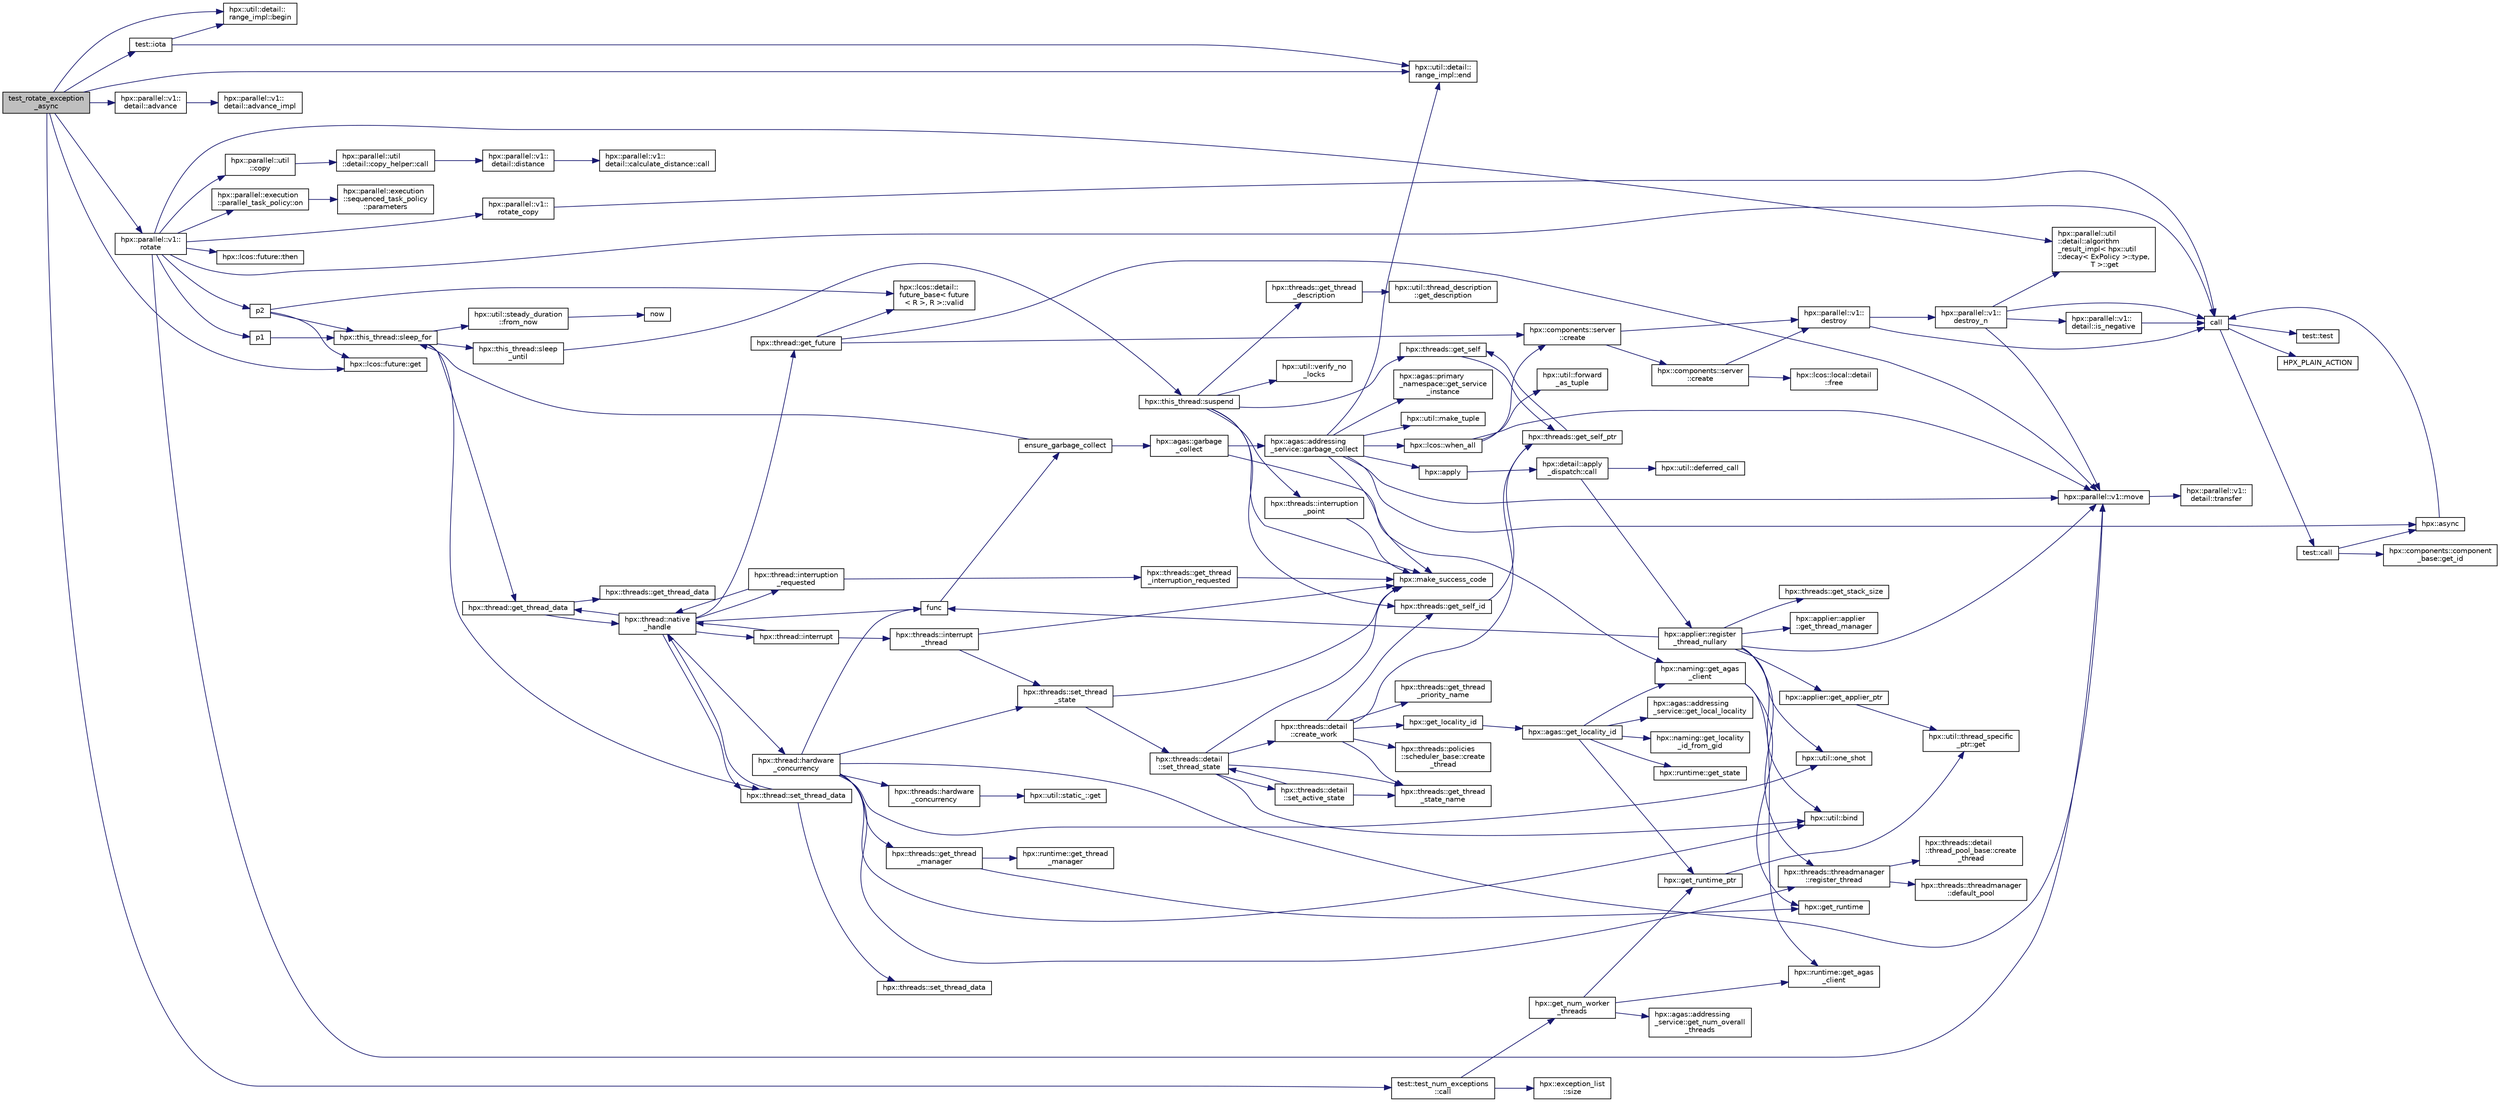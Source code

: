 digraph "test_rotate_exception_async"
{
  edge [fontname="Helvetica",fontsize="10",labelfontname="Helvetica",labelfontsize="10"];
  node [fontname="Helvetica",fontsize="10",shape=record];
  rankdir="LR";
  Node945 [label="test_rotate_exception\l_async",height=0.2,width=0.4,color="black", fillcolor="grey75", style="filled", fontcolor="black"];
  Node945 -> Node946 [color="midnightblue",fontsize="10",style="solid",fontname="Helvetica"];
  Node946 [label="test::iota",height=0.2,width=0.4,color="black", fillcolor="white", style="filled",URL="$df/d04/namespacetest.html#abdbbc37e6fb67287495e853a554c493a"];
  Node946 -> Node947 [color="midnightblue",fontsize="10",style="solid",fontname="Helvetica"];
  Node947 [label="hpx::util::detail::\lrange_impl::begin",height=0.2,width=0.4,color="black", fillcolor="white", style="filled",URL="$d4/d4a/namespacehpx_1_1util_1_1detail_1_1range__impl.html#a31e165df2b865cdd961f35ce938db41a"];
  Node946 -> Node948 [color="midnightblue",fontsize="10",style="solid",fontname="Helvetica"];
  Node948 [label="hpx::util::detail::\lrange_impl::end",height=0.2,width=0.4,color="black", fillcolor="white", style="filled",URL="$d4/d4a/namespacehpx_1_1util_1_1detail_1_1range__impl.html#afb2ea48b0902f52ee4d8b764807b4316"];
  Node945 -> Node947 [color="midnightblue",fontsize="10",style="solid",fontname="Helvetica"];
  Node945 -> Node948 [color="midnightblue",fontsize="10",style="solid",fontname="Helvetica"];
  Node945 -> Node949 [color="midnightblue",fontsize="10",style="solid",fontname="Helvetica"];
  Node949 [label="hpx::parallel::v1::\ldetail::advance",height=0.2,width=0.4,color="black", fillcolor="white", style="filled",URL="$d2/ddd/namespacehpx_1_1parallel_1_1v1_1_1detail.html#ad9fca7bce7b3e3c32302967ffc1fb4a4"];
  Node949 -> Node950 [color="midnightblue",fontsize="10",style="solid",fontname="Helvetica"];
  Node950 [label="hpx::parallel::v1::\ldetail::advance_impl",height=0.2,width=0.4,color="black", fillcolor="white", style="filled",URL="$d2/ddd/namespacehpx_1_1parallel_1_1v1_1_1detail.html#ad4fa62ca115927187e4063b65ee5f317"];
  Node945 -> Node951 [color="midnightblue",fontsize="10",style="solid",fontname="Helvetica"];
  Node951 [label="hpx::parallel::v1::\lrotate",height=0.2,width=0.4,color="black", fillcolor="white", style="filled",URL="$db/db9/namespacehpx_1_1parallel_1_1v1.html#a1186b3f6aa7198ada6c81f987e08f85b"];
  Node951 -> Node952 [color="midnightblue",fontsize="10",style="solid",fontname="Helvetica"];
  Node952 [label="call",height=0.2,width=0.4,color="black", fillcolor="white", style="filled",URL="$d2/d67/promise__1620_8cpp.html#a58357f0b82bc761e1d0b9091ed563a70"];
  Node952 -> Node953 [color="midnightblue",fontsize="10",style="solid",fontname="Helvetica"];
  Node953 [label="test::test",height=0.2,width=0.4,color="black", fillcolor="white", style="filled",URL="$d8/d89/structtest.html#ab42d5ece712d716b04cb3f686f297a26"];
  Node952 -> Node954 [color="midnightblue",fontsize="10",style="solid",fontname="Helvetica"];
  Node954 [label="HPX_PLAIN_ACTION",height=0.2,width=0.4,color="black", fillcolor="white", style="filled",URL="$d2/d67/promise__1620_8cpp.html#ab96aab827a4b1fcaf66cfe0ba83fef23"];
  Node952 -> Node955 [color="midnightblue",fontsize="10",style="solid",fontname="Helvetica"];
  Node955 [label="test::call",height=0.2,width=0.4,color="black", fillcolor="white", style="filled",URL="$d8/d89/structtest.html#aeb29e7ed6518b9426ccf1344c52620ae"];
  Node955 -> Node956 [color="midnightblue",fontsize="10",style="solid",fontname="Helvetica"];
  Node956 [label="hpx::async",height=0.2,width=0.4,color="black", fillcolor="white", style="filled",URL="$d8/d83/namespacehpx.html#acb7d8e37b73b823956ce144f9a57eaa4"];
  Node956 -> Node952 [color="midnightblue",fontsize="10",style="solid",fontname="Helvetica"];
  Node955 -> Node957 [color="midnightblue",fontsize="10",style="solid",fontname="Helvetica"];
  Node957 [label="hpx::components::component\l_base::get_id",height=0.2,width=0.4,color="black", fillcolor="white", style="filled",URL="$d2/de6/classhpx_1_1components_1_1component__base.html#a4c8fd93514039bdf01c48d66d82b19cd"];
  Node951 -> Node958 [color="midnightblue",fontsize="10",style="solid",fontname="Helvetica"];
  Node958 [label="p1",height=0.2,width=0.4,color="black", fillcolor="white", style="filled",URL="$df/da5/future__then_8cpp.html#a8978a24b044bacf963e33824a4c1ac98"];
  Node958 -> Node959 [color="midnightblue",fontsize="10",style="solid",fontname="Helvetica"];
  Node959 [label="hpx::this_thread::sleep_for",height=0.2,width=0.4,color="black", fillcolor="white", style="filled",URL="$d9/d52/namespacehpx_1_1this__thread.html#afc042a5a5fa52eef2d1d177a343435cf"];
  Node959 -> Node960 [color="midnightblue",fontsize="10",style="solid",fontname="Helvetica"];
  Node960 [label="hpx::this_thread::sleep\l_until",height=0.2,width=0.4,color="black", fillcolor="white", style="filled",URL="$d9/d52/namespacehpx_1_1this__thread.html#ae12a853980115b23ff0ab8ca06622658"];
  Node960 -> Node961 [color="midnightblue",fontsize="10",style="solid",fontname="Helvetica"];
  Node961 [label="hpx::this_thread::suspend",height=0.2,width=0.4,color="black", fillcolor="white", style="filled",URL="$d9/d52/namespacehpx_1_1this__thread.html#aca220026fb3014c0881d129fe31c0073"];
  Node961 -> Node962 [color="midnightblue",fontsize="10",style="solid",fontname="Helvetica"];
  Node962 [label="hpx::threads::get_self",height=0.2,width=0.4,color="black", fillcolor="white", style="filled",URL="$d7/d28/namespacehpx_1_1threads.html#a07daf4d6d29233f20d66d41ab7b5b8e8"];
  Node962 -> Node963 [color="midnightblue",fontsize="10",style="solid",fontname="Helvetica"];
  Node963 [label="hpx::threads::get_self_ptr",height=0.2,width=0.4,color="black", fillcolor="white", style="filled",URL="$d7/d28/namespacehpx_1_1threads.html#a22877ae347ad884cde3a51397dad6c53"];
  Node963 -> Node962 [color="midnightblue",fontsize="10",style="solid",fontname="Helvetica"];
  Node961 -> Node964 [color="midnightblue",fontsize="10",style="solid",fontname="Helvetica"];
  Node964 [label="hpx::threads::get_self_id",height=0.2,width=0.4,color="black", fillcolor="white", style="filled",URL="$d7/d28/namespacehpx_1_1threads.html#afafe0f900b9fac3d4ed3c747625c1cfe"];
  Node964 -> Node963 [color="midnightblue",fontsize="10",style="solid",fontname="Helvetica"];
  Node961 -> Node965 [color="midnightblue",fontsize="10",style="solid",fontname="Helvetica"];
  Node965 [label="hpx::threads::interruption\l_point",height=0.2,width=0.4,color="black", fillcolor="white", style="filled",URL="$d7/d28/namespacehpx_1_1threads.html#ada6ec56a12b050707311d8c628089059"];
  Node965 -> Node966 [color="midnightblue",fontsize="10",style="solid",fontname="Helvetica"];
  Node966 [label="hpx::make_success_code",height=0.2,width=0.4,color="black", fillcolor="white", style="filled",URL="$d8/d83/namespacehpx.html#a0e8512a8f49e2a6c8185061181419d8f",tooltip="Returns error_code(hpx::success, \"success\", mode). "];
  Node961 -> Node967 [color="midnightblue",fontsize="10",style="solid",fontname="Helvetica"];
  Node967 [label="hpx::util::verify_no\l_locks",height=0.2,width=0.4,color="black", fillcolor="white", style="filled",URL="$df/dad/namespacehpx_1_1util.html#ae0e1837ee6f09b79b26c2e788d2e9fc9"];
  Node961 -> Node968 [color="midnightblue",fontsize="10",style="solid",fontname="Helvetica"];
  Node968 [label="hpx::threads::get_thread\l_description",height=0.2,width=0.4,color="black", fillcolor="white", style="filled",URL="$d7/d28/namespacehpx_1_1threads.html#a42fc18a7a680f4e8bc633a4b4c956701"];
  Node968 -> Node969 [color="midnightblue",fontsize="10",style="solid",fontname="Helvetica"];
  Node969 [label="hpx::util::thread_description\l::get_description",height=0.2,width=0.4,color="black", fillcolor="white", style="filled",URL="$df/d9e/structhpx_1_1util_1_1thread__description.html#a8c834e14eca6eb228188022577f9f952"];
  Node961 -> Node966 [color="midnightblue",fontsize="10",style="solid",fontname="Helvetica"];
  Node959 -> Node970 [color="midnightblue",fontsize="10",style="solid",fontname="Helvetica"];
  Node970 [label="hpx::util::steady_duration\l::from_now",height=0.2,width=0.4,color="black", fillcolor="white", style="filled",URL="$d9/d4f/classhpx_1_1util_1_1steady__duration.html#a0132206d767cd0f7395507b40111a153"];
  Node970 -> Node971 [color="midnightblue",fontsize="10",style="solid",fontname="Helvetica"];
  Node971 [label="now",height=0.2,width=0.4,color="black", fillcolor="white", style="filled",URL="$de/db3/1d__stencil__1__omp_8cpp.html#a89e9667753dccfac455bd37a7a3a7b16"];
  Node959 -> Node972 [color="midnightblue",fontsize="10",style="solid",fontname="Helvetica"];
  Node972 [label="hpx::thread::get_thread_data",height=0.2,width=0.4,color="black", fillcolor="white", style="filled",URL="$de/d9b/classhpx_1_1thread.html#a4535ef82cec3b953d2c941d20e3e3904"];
  Node972 -> Node973 [color="midnightblue",fontsize="10",style="solid",fontname="Helvetica"];
  Node973 [label="hpx::threads::get_thread_data",height=0.2,width=0.4,color="black", fillcolor="white", style="filled",URL="$d7/d28/namespacehpx_1_1threads.html#a8737931ff6303807225f735b2b384ae4"];
  Node972 -> Node974 [color="midnightblue",fontsize="10",style="solid",fontname="Helvetica"];
  Node974 [label="hpx::thread::native\l_handle",height=0.2,width=0.4,color="black", fillcolor="white", style="filled",URL="$de/d9b/classhpx_1_1thread.html#acf48190d264ab64c1c4ec99d0b421b5a"];
  Node974 -> Node975 [color="midnightblue",fontsize="10",style="solid",fontname="Helvetica"];
  Node975 [label="hpx::thread::hardware\l_concurrency",height=0.2,width=0.4,color="black", fillcolor="white", style="filled",URL="$de/d9b/classhpx_1_1thread.html#a8e4fff210e02485ba493bc3a2a956c03"];
  Node975 -> Node976 [color="midnightblue",fontsize="10",style="solid",fontname="Helvetica"];
  Node976 [label="hpx::threads::hardware\l_concurrency",height=0.2,width=0.4,color="black", fillcolor="white", style="filled",URL="$d7/d28/namespacehpx_1_1threads.html#aa8752a235478d2ad7b5ac467b63ab527"];
  Node976 -> Node977 [color="midnightblue",fontsize="10",style="solid",fontname="Helvetica"];
  Node977 [label="hpx::util::static_::get",height=0.2,width=0.4,color="black", fillcolor="white", style="filled",URL="$d3/dbb/structhpx_1_1util_1_1static__.html#a2967c633948a3bf17a3b5405ef5a8318"];
  Node975 -> Node978 [color="midnightblue",fontsize="10",style="solid",fontname="Helvetica"];
  Node978 [label="func",height=0.2,width=0.4,color="black", fillcolor="white", style="filled",URL="$d8/dfd/id__type__ref__counting__1032_8cpp.html#ab811b86ea5107ffb3351fcaa29d2c652"];
  Node978 -> Node979 [color="midnightblue",fontsize="10",style="solid",fontname="Helvetica"];
  Node979 [label="ensure_garbage_collect",height=0.2,width=0.4,color="black", fillcolor="white", style="filled",URL="$d8/dfd/id__type__ref__counting__1032_8cpp.html#a5264b94bf7c262ac0e521fb290d476d5"];
  Node979 -> Node959 [color="midnightblue",fontsize="10",style="solid",fontname="Helvetica"];
  Node979 -> Node980 [color="midnightblue",fontsize="10",style="solid",fontname="Helvetica"];
  Node980 [label="hpx::agas::garbage\l_collect",height=0.2,width=0.4,color="black", fillcolor="white", style="filled",URL="$dc/d54/namespacehpx_1_1agas.html#a951337adc4f9bd6df00a50737468e911"];
  Node980 -> Node981 [color="midnightblue",fontsize="10",style="solid",fontname="Helvetica"];
  Node981 [label="hpx::naming::get_agas\l_client",height=0.2,width=0.4,color="black", fillcolor="white", style="filled",URL="$d4/dc9/namespacehpx_1_1naming.html#a0408fffd5d34b620712a801b0ae3b032"];
  Node981 -> Node982 [color="midnightblue",fontsize="10",style="solid",fontname="Helvetica"];
  Node982 [label="hpx::get_runtime",height=0.2,width=0.4,color="black", fillcolor="white", style="filled",URL="$d8/d83/namespacehpx.html#aef902cc6c7dd3b9fbadf34d1e850a070"];
  Node981 -> Node983 [color="midnightblue",fontsize="10",style="solid",fontname="Helvetica"];
  Node983 [label="hpx::runtime::get_agas\l_client",height=0.2,width=0.4,color="black", fillcolor="white", style="filled",URL="$d0/d7b/classhpx_1_1runtime.html#aeb5dddd30d6b9861669af8ad44d1a96a"];
  Node980 -> Node984 [color="midnightblue",fontsize="10",style="solid",fontname="Helvetica"];
  Node984 [label="hpx::agas::addressing\l_service::garbage_collect",height=0.2,width=0.4,color="black", fillcolor="white", style="filled",URL="$db/d58/structhpx_1_1agas_1_1addressing__service.html#a87dcae0eacf6e62d5103ebf516d86f63"];
  Node984 -> Node966 [color="midnightblue",fontsize="10",style="solid",fontname="Helvetica"];
  Node984 -> Node985 [color="midnightblue",fontsize="10",style="solid",fontname="Helvetica"];
  Node985 [label="hpx::agas::primary\l_namespace::get_service\l_instance",height=0.2,width=0.4,color="black", fillcolor="white", style="filled",URL="$d1/d43/structhpx_1_1agas_1_1primary__namespace.html#a7630ff0f30ff8c23b13b4672c5350e2e"];
  Node984 -> Node986 [color="midnightblue",fontsize="10",style="solid",fontname="Helvetica"];
  Node986 [label="hpx::util::make_tuple",height=0.2,width=0.4,color="black", fillcolor="white", style="filled",URL="$df/dad/namespacehpx_1_1util.html#a06fa74211a987d208e013f400a9f5328"];
  Node984 -> Node948 [color="midnightblue",fontsize="10",style="solid",fontname="Helvetica"];
  Node984 -> Node987 [color="midnightblue",fontsize="10",style="solid",fontname="Helvetica"];
  Node987 [label="hpx::apply",height=0.2,width=0.4,color="black", fillcolor="white", style="filled",URL="$d8/d83/namespacehpx.html#aa87762f0db0731d385f3fdfdb25d59fc"];
  Node987 -> Node988 [color="midnightblue",fontsize="10",style="solid",fontname="Helvetica"];
  Node988 [label="hpx::detail::apply\l_dispatch::call",height=0.2,width=0.4,color="black", fillcolor="white", style="filled",URL="$db/de8/structhpx_1_1detail_1_1apply__dispatch.html#a0755fab16d281e74bcff0f8045be9459"];
  Node988 -> Node989 [color="midnightblue",fontsize="10",style="solid",fontname="Helvetica"];
  Node989 [label="hpx::applier::register\l_thread_nullary",height=0.2,width=0.4,color="black", fillcolor="white", style="filled",URL="$d8/dcb/namespacehpx_1_1applier.html#a401cd1145927e58d74d1eb52aaccd936"];
  Node989 -> Node990 [color="midnightblue",fontsize="10",style="solid",fontname="Helvetica"];
  Node990 [label="hpx::applier::get_applier_ptr",height=0.2,width=0.4,color="black", fillcolor="white", style="filled",URL="$d8/dcb/namespacehpx_1_1applier.html#a617483cf2b77ad3a0aa428ade7b35299"];
  Node990 -> Node991 [color="midnightblue",fontsize="10",style="solid",fontname="Helvetica"];
  Node991 [label="hpx::util::thread_specific\l_ptr::get",height=0.2,width=0.4,color="black", fillcolor="white", style="filled",URL="$d4/d4c/structhpx_1_1util_1_1thread__specific__ptr.html#a3b27d8520710478aa41d1f74206bdba9"];
  Node989 -> Node978 [color="midnightblue",fontsize="10",style="solid",fontname="Helvetica"];
  Node989 -> Node992 [color="midnightblue",fontsize="10",style="solid",fontname="Helvetica"];
  Node992 [label="hpx::util::bind",height=0.2,width=0.4,color="black", fillcolor="white", style="filled",URL="$df/dad/namespacehpx_1_1util.html#ad844caedf82a0173d6909d910c3e48c6"];
  Node989 -> Node993 [color="midnightblue",fontsize="10",style="solid",fontname="Helvetica"];
  Node993 [label="hpx::util::one_shot",height=0.2,width=0.4,color="black", fillcolor="white", style="filled",URL="$df/dad/namespacehpx_1_1util.html#a273e61be42a72415291e0ec0a4f28c7a"];
  Node989 -> Node994 [color="midnightblue",fontsize="10",style="solid",fontname="Helvetica"];
  Node994 [label="hpx::parallel::v1::move",height=0.2,width=0.4,color="black", fillcolor="white", style="filled",URL="$db/db9/namespacehpx_1_1parallel_1_1v1.html#aa7c4ede081ce786c9d1eb1adff495cfc"];
  Node994 -> Node995 [color="midnightblue",fontsize="10",style="solid",fontname="Helvetica"];
  Node995 [label="hpx::parallel::v1::\ldetail::transfer",height=0.2,width=0.4,color="black", fillcolor="white", style="filled",URL="$d2/ddd/namespacehpx_1_1parallel_1_1v1_1_1detail.html#ab1b56a05e1885ca7cc7ffa1804dd2f3c"];
  Node989 -> Node996 [color="midnightblue",fontsize="10",style="solid",fontname="Helvetica"];
  Node996 [label="hpx::threads::get_stack_size",height=0.2,width=0.4,color="black", fillcolor="white", style="filled",URL="$d7/d28/namespacehpx_1_1threads.html#af597241b3c2785150be206737ca04aa6",tooltip="The get_stack_size function is part of the thread related API. It. "];
  Node989 -> Node997 [color="midnightblue",fontsize="10",style="solid",fontname="Helvetica"];
  Node997 [label="hpx::applier::applier\l::get_thread_manager",height=0.2,width=0.4,color="black", fillcolor="white", style="filled",URL="$da/dcb/classhpx_1_1applier_1_1applier.html#acc36d583973701e573be39da97bba866",tooltip="Access the thread-manager instance associated with this applier. "];
  Node989 -> Node998 [color="midnightblue",fontsize="10",style="solid",fontname="Helvetica"];
  Node998 [label="hpx::threads::threadmanager\l::register_thread",height=0.2,width=0.4,color="black", fillcolor="white", style="filled",URL="$d5/daa/classhpx_1_1threads_1_1threadmanager.html#a7f79c7578e08a60ca45eb276ce8133d8"];
  Node998 -> Node999 [color="midnightblue",fontsize="10",style="solid",fontname="Helvetica"];
  Node999 [label="hpx::threads::threadmanager\l::default_pool",height=0.2,width=0.4,color="black", fillcolor="white", style="filled",URL="$d5/daa/classhpx_1_1threads_1_1threadmanager.html#a851f067d03b5dd1c5e6a9a6a841e05df"];
  Node998 -> Node1000 [color="midnightblue",fontsize="10",style="solid",fontname="Helvetica"];
  Node1000 [label="hpx::threads::detail\l::thread_pool_base::create\l_thread",height=0.2,width=0.4,color="black", fillcolor="white", style="filled",URL="$de/dae/classhpx_1_1threads_1_1detail_1_1thread__pool__base.html#ad35d3779eef6f4528e62a26d71b34b34"];
  Node988 -> Node1001 [color="midnightblue",fontsize="10",style="solid",fontname="Helvetica"];
  Node1001 [label="hpx::util::deferred_call",height=0.2,width=0.4,color="black", fillcolor="white", style="filled",URL="$df/dad/namespacehpx_1_1util.html#acdded623c658a7a3436f7e76bc9d881c"];
  Node984 -> Node994 [color="midnightblue",fontsize="10",style="solid",fontname="Helvetica"];
  Node984 -> Node956 [color="midnightblue",fontsize="10",style="solid",fontname="Helvetica"];
  Node984 -> Node1002 [color="midnightblue",fontsize="10",style="solid",fontname="Helvetica"];
  Node1002 [label="hpx::lcos::when_all",height=0.2,width=0.4,color="black", fillcolor="white", style="filled",URL="$d2/dc9/namespacehpx_1_1lcos.html#a1a6fb024d8690923fb185d5aee204d54"];
  Node1002 -> Node1003 [color="midnightblue",fontsize="10",style="solid",fontname="Helvetica"];
  Node1003 [label="hpx::util::forward\l_as_tuple",height=0.2,width=0.4,color="black", fillcolor="white", style="filled",URL="$df/dad/namespacehpx_1_1util.html#ab7c31e3f24c3302a4f67b6735a6fa597"];
  Node1002 -> Node994 [color="midnightblue",fontsize="10",style="solid",fontname="Helvetica"];
  Node1002 -> Node1004 [color="midnightblue",fontsize="10",style="solid",fontname="Helvetica"];
  Node1004 [label="hpx::components::server\l::create",height=0.2,width=0.4,color="black", fillcolor="white", style="filled",URL="$d2/da2/namespacehpx_1_1components_1_1server.html#ac776c89f3d68ceb910e8cee9fa937ab4",tooltip="Create arrays of components using their default constructor. "];
  Node1004 -> Node1005 [color="midnightblue",fontsize="10",style="solid",fontname="Helvetica"];
  Node1005 [label="hpx::components::server\l::create",height=0.2,width=0.4,color="black", fillcolor="white", style="filled",URL="$d2/da2/namespacehpx_1_1components_1_1server.html#a77d26de181c97b444565e230577981bd"];
  Node1005 -> Node1006 [color="midnightblue",fontsize="10",style="solid",fontname="Helvetica"];
  Node1006 [label="hpx::lcos::local::detail\l::free",height=0.2,width=0.4,color="black", fillcolor="white", style="filled",URL="$d4/dcb/namespacehpx_1_1lcos_1_1local_1_1detail.html#a55a940f019734e9bb045dc123cd80e48"];
  Node1005 -> Node1007 [color="midnightblue",fontsize="10",style="solid",fontname="Helvetica"];
  Node1007 [label="hpx::parallel::v1::\ldestroy",height=0.2,width=0.4,color="black", fillcolor="white", style="filled",URL="$db/db9/namespacehpx_1_1parallel_1_1v1.html#acf303558375048e8a7cc9a2c2e09477f"];
  Node1007 -> Node952 [color="midnightblue",fontsize="10",style="solid",fontname="Helvetica"];
  Node1007 -> Node1008 [color="midnightblue",fontsize="10",style="solid",fontname="Helvetica"];
  Node1008 [label="hpx::parallel::v1::\ldestroy_n",height=0.2,width=0.4,color="black", fillcolor="white", style="filled",URL="$db/db9/namespacehpx_1_1parallel_1_1v1.html#a71d0691132a300690163f5636bcd5bd3"];
  Node1008 -> Node1009 [color="midnightblue",fontsize="10",style="solid",fontname="Helvetica"];
  Node1009 [label="hpx::parallel::v1::\ldetail::is_negative",height=0.2,width=0.4,color="black", fillcolor="white", style="filled",URL="$d2/ddd/namespacehpx_1_1parallel_1_1v1_1_1detail.html#adf2e40fc4b20ad0fd442ee3118a4d527"];
  Node1009 -> Node952 [color="midnightblue",fontsize="10",style="solid",fontname="Helvetica"];
  Node1008 -> Node1010 [color="midnightblue",fontsize="10",style="solid",fontname="Helvetica"];
  Node1010 [label="hpx::parallel::util\l::detail::algorithm\l_result_impl\< hpx::util\l::decay\< ExPolicy \>::type,\l T \>::get",height=0.2,width=0.4,color="black", fillcolor="white", style="filled",URL="$d2/d42/structhpx_1_1parallel_1_1util_1_1detail_1_1algorithm__result__impl.html#ab5b051e8ec74eff5e0e62fd63f5d377e"];
  Node1008 -> Node994 [color="midnightblue",fontsize="10",style="solid",fontname="Helvetica"];
  Node1008 -> Node952 [color="midnightblue",fontsize="10",style="solid",fontname="Helvetica"];
  Node1004 -> Node1007 [color="midnightblue",fontsize="10",style="solid",fontname="Helvetica"];
  Node975 -> Node992 [color="midnightblue",fontsize="10",style="solid",fontname="Helvetica"];
  Node975 -> Node993 [color="midnightblue",fontsize="10",style="solid",fontname="Helvetica"];
  Node975 -> Node994 [color="midnightblue",fontsize="10",style="solid",fontname="Helvetica"];
  Node975 -> Node1011 [color="midnightblue",fontsize="10",style="solid",fontname="Helvetica"];
  Node1011 [label="hpx::threads::get_thread\l_manager",height=0.2,width=0.4,color="black", fillcolor="white", style="filled",URL="$d7/d28/namespacehpx_1_1threads.html#a076973c3a53beadde7d967e22c4f6cce"];
  Node1011 -> Node982 [color="midnightblue",fontsize="10",style="solid",fontname="Helvetica"];
  Node1011 -> Node1012 [color="midnightblue",fontsize="10",style="solid",fontname="Helvetica"];
  Node1012 [label="hpx::runtime::get_thread\l_manager",height=0.2,width=0.4,color="black", fillcolor="white", style="filled",URL="$d0/d7b/classhpx_1_1runtime.html#a865b12d57fcd44a8d3dda3e35414f563"];
  Node975 -> Node998 [color="midnightblue",fontsize="10",style="solid",fontname="Helvetica"];
  Node975 -> Node1013 [color="midnightblue",fontsize="10",style="solid",fontname="Helvetica"];
  Node1013 [label="hpx::threads::set_thread\l_state",height=0.2,width=0.4,color="black", fillcolor="white", style="filled",URL="$d7/d28/namespacehpx_1_1threads.html#ac0690ad16ad778bcc79dcd727cc33025",tooltip="Set the thread state of the thread referenced by the thread_id id. "];
  Node1013 -> Node966 [color="midnightblue",fontsize="10",style="solid",fontname="Helvetica"];
  Node1013 -> Node1014 [color="midnightblue",fontsize="10",style="solid",fontname="Helvetica"];
  Node1014 [label="hpx::threads::detail\l::set_thread_state",height=0.2,width=0.4,color="black", fillcolor="white", style="filled",URL="$d2/dd1/namespacehpx_1_1threads_1_1detail.html#af85ddc854c4a149bf1738eb1b111b9ab"];
  Node1014 -> Node1015 [color="midnightblue",fontsize="10",style="solid",fontname="Helvetica"];
  Node1015 [label="hpx::threads::get_thread\l_state_name",height=0.2,width=0.4,color="black", fillcolor="white", style="filled",URL="$d7/d28/namespacehpx_1_1threads.html#a26f91ea8d2195f165c033241c5cd11db"];
  Node1014 -> Node966 [color="midnightblue",fontsize="10",style="solid",fontname="Helvetica"];
  Node1014 -> Node992 [color="midnightblue",fontsize="10",style="solid",fontname="Helvetica"];
  Node1014 -> Node1016 [color="midnightblue",fontsize="10",style="solid",fontname="Helvetica"];
  Node1016 [label="hpx::threads::detail\l::set_active_state",height=0.2,width=0.4,color="black", fillcolor="white", style="filled",URL="$d2/dd1/namespacehpx_1_1threads_1_1detail.html#a45884a5bf04ad66a4f259231a3947e76"];
  Node1016 -> Node1015 [color="midnightblue",fontsize="10",style="solid",fontname="Helvetica"];
  Node1016 -> Node1014 [color="midnightblue",fontsize="10",style="solid",fontname="Helvetica"];
  Node1014 -> Node1017 [color="midnightblue",fontsize="10",style="solid",fontname="Helvetica"];
  Node1017 [label="hpx::threads::detail\l::create_work",height=0.2,width=0.4,color="black", fillcolor="white", style="filled",URL="$d2/dd1/namespacehpx_1_1threads_1_1detail.html#ae22384a3c1b1a1940032fad068fb54b1"];
  Node1017 -> Node1015 [color="midnightblue",fontsize="10",style="solid",fontname="Helvetica"];
  Node1017 -> Node1018 [color="midnightblue",fontsize="10",style="solid",fontname="Helvetica"];
  Node1018 [label="hpx::threads::get_thread\l_priority_name",height=0.2,width=0.4,color="black", fillcolor="white", style="filled",URL="$d7/d28/namespacehpx_1_1threads.html#a9c6b2fec0c1cf5b06ff83ce756ca6d42"];
  Node1017 -> Node963 [color="midnightblue",fontsize="10",style="solid",fontname="Helvetica"];
  Node1017 -> Node964 [color="midnightblue",fontsize="10",style="solid",fontname="Helvetica"];
  Node1017 -> Node1019 [color="midnightblue",fontsize="10",style="solid",fontname="Helvetica"];
  Node1019 [label="hpx::get_locality_id",height=0.2,width=0.4,color="black", fillcolor="white", style="filled",URL="$d8/d83/namespacehpx.html#a158d7c54a657bb364c1704033010697b",tooltip="Return the number of the locality this function is being called from. "];
  Node1019 -> Node1020 [color="midnightblue",fontsize="10",style="solid",fontname="Helvetica"];
  Node1020 [label="hpx::agas::get_locality_id",height=0.2,width=0.4,color="black", fillcolor="white", style="filled",URL="$dc/d54/namespacehpx_1_1agas.html#a491cc2ddecdf0f1a9129900caa6a4d3e"];
  Node1020 -> Node1021 [color="midnightblue",fontsize="10",style="solid",fontname="Helvetica"];
  Node1021 [label="hpx::get_runtime_ptr",height=0.2,width=0.4,color="black", fillcolor="white", style="filled",URL="$d8/d83/namespacehpx.html#af29daf2bb3e01b4d6495a1742b6cce64"];
  Node1021 -> Node991 [color="midnightblue",fontsize="10",style="solid",fontname="Helvetica"];
  Node1020 -> Node1022 [color="midnightblue",fontsize="10",style="solid",fontname="Helvetica"];
  Node1022 [label="hpx::runtime::get_state",height=0.2,width=0.4,color="black", fillcolor="white", style="filled",URL="$d0/d7b/classhpx_1_1runtime.html#ab405f80e060dac95d624520f38b0524c"];
  Node1020 -> Node981 [color="midnightblue",fontsize="10",style="solid",fontname="Helvetica"];
  Node1020 -> Node1023 [color="midnightblue",fontsize="10",style="solid",fontname="Helvetica"];
  Node1023 [label="hpx::agas::addressing\l_service::get_local_locality",height=0.2,width=0.4,color="black", fillcolor="white", style="filled",URL="$db/d58/structhpx_1_1agas_1_1addressing__service.html#ab52c19a37c2a7a006c6c15f90ad0539c"];
  Node1020 -> Node1024 [color="midnightblue",fontsize="10",style="solid",fontname="Helvetica"];
  Node1024 [label="hpx::naming::get_locality\l_id_from_gid",height=0.2,width=0.4,color="black", fillcolor="white", style="filled",URL="$d4/dc9/namespacehpx_1_1naming.html#a7fd43037784560bd04fda9b49e33529f"];
  Node1017 -> Node1025 [color="midnightblue",fontsize="10",style="solid",fontname="Helvetica"];
  Node1025 [label="hpx::threads::policies\l::scheduler_base::create\l_thread",height=0.2,width=0.4,color="black", fillcolor="white", style="filled",URL="$dd/d7e/structhpx_1_1threads_1_1policies_1_1scheduler__base.html#ad3b05cd7f363cc8e8410ce368c3794e0"];
  Node974 -> Node1026 [color="midnightblue",fontsize="10",style="solid",fontname="Helvetica"];
  Node1026 [label="hpx::thread::interrupt",height=0.2,width=0.4,color="black", fillcolor="white", style="filled",URL="$de/d9b/classhpx_1_1thread.html#ac34d0d033aa743c476a79dbc2e1a8a39"];
  Node1026 -> Node1027 [color="midnightblue",fontsize="10",style="solid",fontname="Helvetica"];
  Node1027 [label="hpx::threads::interrupt\l_thread",height=0.2,width=0.4,color="black", fillcolor="white", style="filled",URL="$d7/d28/namespacehpx_1_1threads.html#a6bdda1a2aab61b9b13d274b5155d7e73"];
  Node1027 -> Node966 [color="midnightblue",fontsize="10",style="solid",fontname="Helvetica"];
  Node1027 -> Node1013 [color="midnightblue",fontsize="10",style="solid",fontname="Helvetica"];
  Node1026 -> Node974 [color="midnightblue",fontsize="10",style="solid",fontname="Helvetica"];
  Node974 -> Node1028 [color="midnightblue",fontsize="10",style="solid",fontname="Helvetica"];
  Node1028 [label="hpx::thread::interruption\l_requested",height=0.2,width=0.4,color="black", fillcolor="white", style="filled",URL="$de/d9b/classhpx_1_1thread.html#a33276bb4c20bbb0b1978944e18ef71b8"];
  Node1028 -> Node1029 [color="midnightblue",fontsize="10",style="solid",fontname="Helvetica"];
  Node1029 [label="hpx::threads::get_thread\l_interruption_requested",height=0.2,width=0.4,color="black", fillcolor="white", style="filled",URL="$d7/d28/namespacehpx_1_1threads.html#ae64a7fdb8b5c8bac7be0c8282672a03b"];
  Node1029 -> Node966 [color="midnightblue",fontsize="10",style="solid",fontname="Helvetica"];
  Node1028 -> Node974 [color="midnightblue",fontsize="10",style="solid",fontname="Helvetica"];
  Node974 -> Node1030 [color="midnightblue",fontsize="10",style="solid",fontname="Helvetica"];
  Node1030 [label="hpx::thread::get_future",height=0.2,width=0.4,color="black", fillcolor="white", style="filled",URL="$de/d9b/classhpx_1_1thread.html#a87fdb0d8da826366fc190ed224900a64"];
  Node1030 -> Node1031 [color="midnightblue",fontsize="10",style="solid",fontname="Helvetica"];
  Node1031 [label="hpx::lcos::detail::\lfuture_base\< future\l\< R \>, R \>::valid",height=0.2,width=0.4,color="black", fillcolor="white", style="filled",URL="$d5/dd7/classhpx_1_1lcos_1_1detail_1_1future__base.html#aaf7beb7374815614363033bd96573e75"];
  Node1030 -> Node1004 [color="midnightblue",fontsize="10",style="solid",fontname="Helvetica"];
  Node1030 -> Node994 [color="midnightblue",fontsize="10",style="solid",fontname="Helvetica"];
  Node974 -> Node972 [color="midnightblue",fontsize="10",style="solid",fontname="Helvetica"];
  Node974 -> Node1032 [color="midnightblue",fontsize="10",style="solid",fontname="Helvetica"];
  Node1032 [label="hpx::thread::set_thread_data",height=0.2,width=0.4,color="black", fillcolor="white", style="filled",URL="$de/d9b/classhpx_1_1thread.html#a7317a3cf5251f3b33c990449570d4cea"];
  Node1032 -> Node1033 [color="midnightblue",fontsize="10",style="solid",fontname="Helvetica"];
  Node1033 [label="hpx::threads::set_thread_data",height=0.2,width=0.4,color="black", fillcolor="white", style="filled",URL="$d7/d28/namespacehpx_1_1threads.html#a00a625acc149fce3ae38e4340454acf7"];
  Node1032 -> Node974 [color="midnightblue",fontsize="10",style="solid",fontname="Helvetica"];
  Node974 -> Node978 [color="midnightblue",fontsize="10",style="solid",fontname="Helvetica"];
  Node959 -> Node1032 [color="midnightblue",fontsize="10",style="solid",fontname="Helvetica"];
  Node951 -> Node1034 [color="midnightblue",fontsize="10",style="solid",fontname="Helvetica"];
  Node1034 [label="hpx::parallel::util\l::copy",height=0.2,width=0.4,color="black", fillcolor="white", style="filled",URL="$df/dc6/namespacehpx_1_1parallel_1_1util.html#a3c9a6e04890282cd683a3f8449a11d1d"];
  Node1034 -> Node1035 [color="midnightblue",fontsize="10",style="solid",fontname="Helvetica"];
  Node1035 [label="hpx::parallel::util\l::detail::copy_helper::call",height=0.2,width=0.4,color="black", fillcolor="white", style="filled",URL="$db/d59/structhpx_1_1parallel_1_1util_1_1detail_1_1copy__helper.html#ac801832edc0b6a84595880bb4613cb60"];
  Node1035 -> Node1036 [color="midnightblue",fontsize="10",style="solid",fontname="Helvetica"];
  Node1036 [label="hpx::parallel::v1::\ldetail::distance",height=0.2,width=0.4,color="black", fillcolor="white", style="filled",URL="$d2/ddd/namespacehpx_1_1parallel_1_1v1_1_1detail.html#a6bea3c6a5f470cad11f27ee6bab4a33f"];
  Node1036 -> Node1037 [color="midnightblue",fontsize="10",style="solid",fontname="Helvetica"];
  Node1037 [label="hpx::parallel::v1::\ldetail::calculate_distance::call",height=0.2,width=0.4,color="black", fillcolor="white", style="filled",URL="$db/dfa/structhpx_1_1parallel_1_1v1_1_1detail_1_1calculate__distance.html#a950a6627830a7d019ac0e734b0a447bf"];
  Node951 -> Node1038 [color="midnightblue",fontsize="10",style="solid",fontname="Helvetica"];
  Node1038 [label="p2",height=0.2,width=0.4,color="black", fillcolor="white", style="filled",URL="$df/da5/future__then_8cpp.html#a0dabf50b87b0ab6126c07663b7c82650"];
  Node1038 -> Node1031 [color="midnightblue",fontsize="10",style="solid",fontname="Helvetica"];
  Node1038 -> Node1039 [color="midnightblue",fontsize="10",style="solid",fontname="Helvetica"];
  Node1039 [label="hpx::lcos::future::get",height=0.2,width=0.4,color="black", fillcolor="white", style="filled",URL="$d0/d33/classhpx_1_1lcos_1_1future.html#a8c28269486d5620ac48af349f17bb41c"];
  Node1038 -> Node959 [color="midnightblue",fontsize="10",style="solid",fontname="Helvetica"];
  Node951 -> Node994 [color="midnightblue",fontsize="10",style="solid",fontname="Helvetica"];
  Node951 -> Node1040 [color="midnightblue",fontsize="10",style="solid",fontname="Helvetica"];
  Node1040 [label="hpx::parallel::execution\l::parallel_task_policy::on",height=0.2,width=0.4,color="black", fillcolor="white", style="filled",URL="$da/d55/structhpx_1_1parallel_1_1execution_1_1parallel__task__policy.html#a0cb10e7de3382338815d253e4fec1171"];
  Node1040 -> Node1041 [color="midnightblue",fontsize="10",style="solid",fontname="Helvetica"];
  Node1041 [label="hpx::parallel::execution\l::sequenced_task_policy\l::parameters",height=0.2,width=0.4,color="black", fillcolor="white", style="filled",URL="$d1/da8/structhpx_1_1parallel_1_1execution_1_1sequenced__task__policy.html#a9f94a35b705ff48867e24a1e3f527c08",tooltip="Return the associated executor parameters object. "];
  Node951 -> Node1042 [color="midnightblue",fontsize="10",style="solid",fontname="Helvetica"];
  Node1042 [label="hpx::lcos::future::then",height=0.2,width=0.4,color="black", fillcolor="white", style="filled",URL="$d0/d33/classhpx_1_1lcos_1_1future.html#a17045dee172c36e208b2cbd400fa8797"];
  Node951 -> Node1043 [color="midnightblue",fontsize="10",style="solid",fontname="Helvetica"];
  Node1043 [label="hpx::parallel::v1::\lrotate_copy",height=0.2,width=0.4,color="black", fillcolor="white", style="filled",URL="$db/db9/namespacehpx_1_1parallel_1_1v1.html#ab73994e7536357719010324cabbb6532"];
  Node1043 -> Node952 [color="midnightblue",fontsize="10",style="solid",fontname="Helvetica"];
  Node951 -> Node1010 [color="midnightblue",fontsize="10",style="solid",fontname="Helvetica"];
  Node945 -> Node1039 [color="midnightblue",fontsize="10",style="solid",fontname="Helvetica"];
  Node945 -> Node1044 [color="midnightblue",fontsize="10",style="solid",fontname="Helvetica"];
  Node1044 [label="test::test_num_exceptions\l::call",height=0.2,width=0.4,color="black", fillcolor="white", style="filled",URL="$da/ddb/structtest_1_1test__num__exceptions.html#a2c1e3b76f9abd4d358ae0258203b90b7"];
  Node1044 -> Node1045 [color="midnightblue",fontsize="10",style="solid",fontname="Helvetica"];
  Node1045 [label="hpx::exception_list\l::size",height=0.2,width=0.4,color="black", fillcolor="white", style="filled",URL="$d2/def/classhpx_1_1exception__list.html#ae4e3e1b70e8185033656d891749a234e"];
  Node1044 -> Node1046 [color="midnightblue",fontsize="10",style="solid",fontname="Helvetica"];
  Node1046 [label="hpx::get_num_worker\l_threads",height=0.2,width=0.4,color="black", fillcolor="white", style="filled",URL="$d8/d83/namespacehpx.html#ae0cb050327ed37e6863061bd1761409e",tooltip="Return the number of worker OS- threads used to execute HPX threads. "];
  Node1046 -> Node1021 [color="midnightblue",fontsize="10",style="solid",fontname="Helvetica"];
  Node1046 -> Node983 [color="midnightblue",fontsize="10",style="solid",fontname="Helvetica"];
  Node1046 -> Node1047 [color="midnightblue",fontsize="10",style="solid",fontname="Helvetica"];
  Node1047 [label="hpx::agas::addressing\l_service::get_num_overall\l_threads",height=0.2,width=0.4,color="black", fillcolor="white", style="filled",URL="$db/d58/structhpx_1_1agas_1_1addressing__service.html#a55800470ad2b28e283653df58d59ec49"];
}
